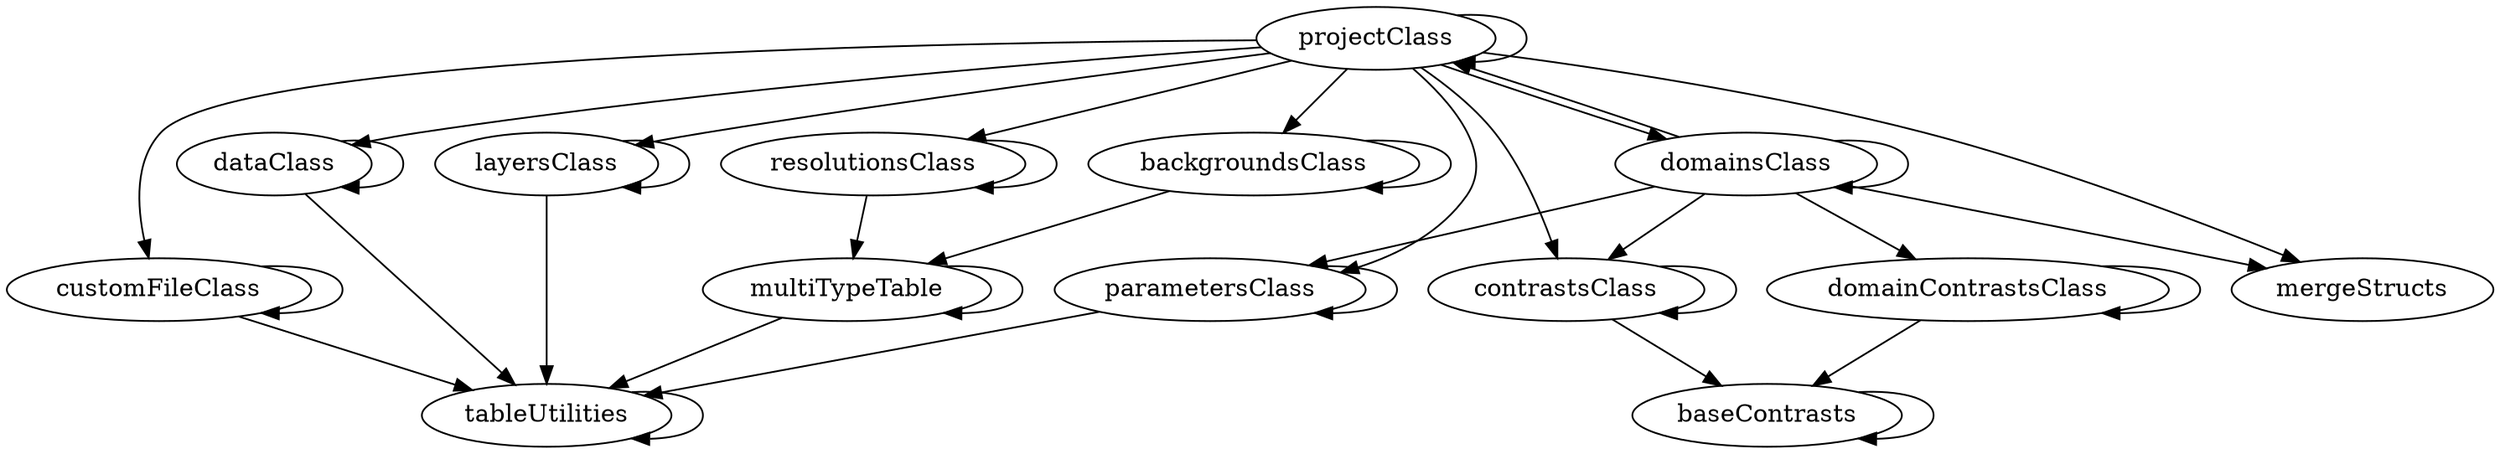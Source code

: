 /* Created by mdot for Matlab */
digraph m2html {
  backgroundsClass -> backgroundsClass;
  backgroundsClass -> multiTypeTable;
  baseContrasts -> baseContrasts;
  contrastsClass -> baseContrasts;
  contrastsClass -> contrastsClass;
  customFileClass -> customFileClass;
  customFileClass -> tableUtilities;
  dataClass -> dataClass;
  dataClass -> tableUtilities;
  domainContrastsClass -> baseContrasts;
  domainContrastsClass -> domainContrastsClass;
  domainsClass -> contrastsClass;
  domainsClass -> domainContrastsClass;
  domainsClass -> domainsClass;
  domainsClass -> mergeStructs;
  domainsClass -> parametersClass;
  domainsClass -> projectClass;
  layersClass -> layersClass;
  layersClass -> tableUtilities;
  multiTypeTable -> multiTypeTable;
  multiTypeTable -> tableUtilities;
  parametersClass -> parametersClass;
  parametersClass -> tableUtilities;
  projectClass -> backgroundsClass;
  projectClass -> contrastsClass;
  projectClass -> customFileClass;
  projectClass -> dataClass;
  projectClass -> domainsClass;
  projectClass -> layersClass;
  projectClass -> mergeStructs;
  projectClass -> parametersClass;
  projectClass -> projectClass;
  projectClass -> resolutionsClass;
  resolutionsClass -> multiTypeTable;
  resolutionsClass -> resolutionsClass;
  tableUtilities -> tableUtilities;

  backgroundsClass [URL="backgroundsClass.html"];
  baseContrasts [URL="baseContrasts.html"];
  contrastsClass [URL="contrastsClass.html"];
  customFileClass [URL="customFileClass.html"];
  dataClass [URL="dataClass.html"];
  domainContrastsClass [URL="domainContrastsClass.html"];
  domainsClass [URL="domainsClass.html"];
  layersClass [URL="layersClass.html"];
  mergeStructs [URL="mergeStructs.html"];
  multiTypeTable [URL="multiTypeTable.html"];
  parametersClass [URL="parametersClass.html"];
  projectClass [URL="projectClass.html"];
  resolutionsClass [URL="resolutionsClass.html"];
  tableUtilities [URL="tableUtilities.html"];
}